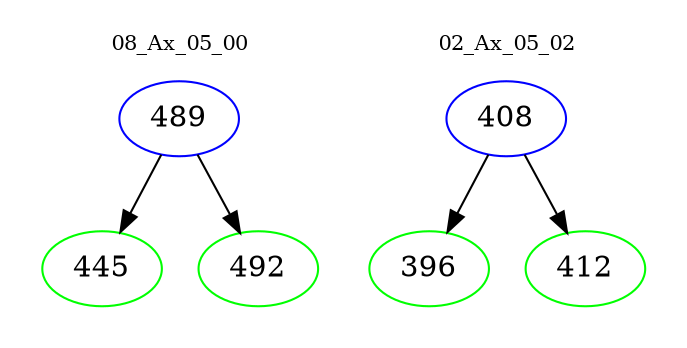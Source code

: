 digraph{
subgraph cluster_0 {
color = white
label = "08_Ax_05_00";
fontsize=10;
T0_489 [label="489", color="blue"]
T0_489 -> T0_445 [color="black"]
T0_445 [label="445", color="green"]
T0_489 -> T0_492 [color="black"]
T0_492 [label="492", color="green"]
}
subgraph cluster_1 {
color = white
label = "02_Ax_05_02";
fontsize=10;
T1_408 [label="408", color="blue"]
T1_408 -> T1_396 [color="black"]
T1_396 [label="396", color="green"]
T1_408 -> T1_412 [color="black"]
T1_412 [label="412", color="green"]
}
}
